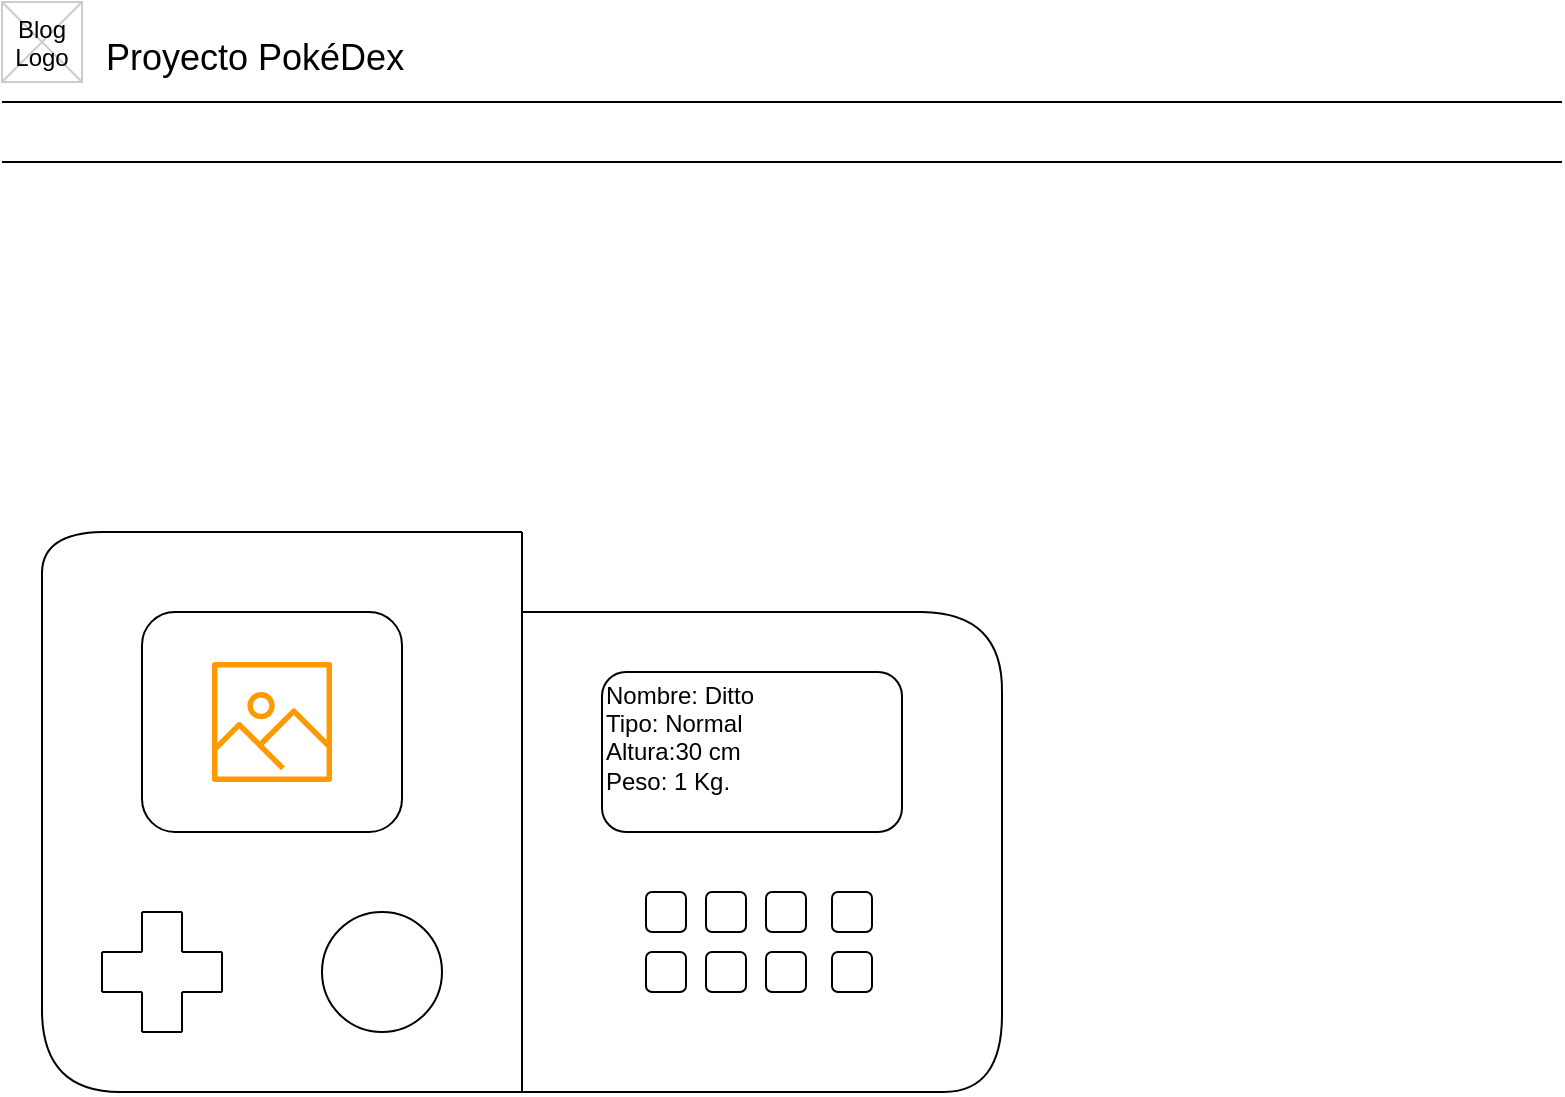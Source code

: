 <mxfile version="15.3.7" type="device"><diagram name="Page-1" id="f1b7ffb7-ca1e-a977-7cf5-a751b3c06c05"><mxGraphModel dx="868" dy="482" grid="1" gridSize="10" guides="1" tooltips="1" connect="1" arrows="1" fold="1" page="1" pageScale="1" pageWidth="826" pageHeight="1169" background="none" math="0" shadow="0"><root><mxCell id="0"/><mxCell id="1" parent="0"/><mxCell id="2" value="Proyecto PokéDex" style="text;spacingTop=-5;fontSize=18;fontStyle=0" parent="1" vertex="1"><mxGeometry x="70" y="30" width="230" height="20" as="geometry"/></mxCell><mxCell id="3" value="" style="line;strokeWidth=1" parent="1" vertex="1"><mxGeometry x="20" y="60" width="780" height="10" as="geometry"/></mxCell><mxCell id="4" value="" style="line;strokeWidth=1" parent="1" vertex="1"><mxGeometry x="20" y="90" width="780" height="10" as="geometry"/></mxCell><mxCell id="20" value="" style="verticalLabelPosition=bottom;verticalAlign=top;strokeWidth=1;shape=mxgraph.mockup.graphics.iconGrid;strokeColor=#CCCCCC;gridSize=1,1;" parent="1" vertex="1"><mxGeometry x="20" y="15" width="40" height="40" as="geometry"/></mxCell><mxCell id="21" value="Blog &#10;Logo" style="text;spacingTop=-5;align=center" parent="1" vertex="1"><mxGeometry x="20" y="20" width="40" height="40" as="geometry"/></mxCell><mxCell id="F7JGIfS819IOICI23YbO-61" value="" style="endArrow=none;html=1;" edge="1" parent="1"><mxGeometry width="50" height="50" relative="1" as="geometry"><mxPoint x="280" y="560" as="sourcePoint"/><mxPoint x="280" y="280" as="targetPoint"/></mxGeometry></mxCell><mxCell id="F7JGIfS819IOICI23YbO-62" value="" style="endArrow=none;html=1;" edge="1" parent="1"><mxGeometry width="50" height="50" relative="1" as="geometry"><mxPoint x="70" y="280" as="sourcePoint"/><mxPoint x="280" y="280" as="targetPoint"/></mxGeometry></mxCell><mxCell id="F7JGIfS819IOICI23YbO-66" value="" style="endArrow=none;html=1;edgeStyle=orthogonalEdgeStyle;curved=1;" edge="1" parent="1"><mxGeometry width="50" height="50" relative="1" as="geometry"><mxPoint x="70" y="280" as="sourcePoint"/><mxPoint x="40" y="300" as="targetPoint"/></mxGeometry></mxCell><mxCell id="F7JGIfS819IOICI23YbO-67" value="" style="endArrow=none;html=1;" edge="1" parent="1"><mxGeometry width="50" height="50" relative="1" as="geometry"><mxPoint x="40" y="520" as="sourcePoint"/><mxPoint x="40" y="300" as="targetPoint"/></mxGeometry></mxCell><mxCell id="F7JGIfS819IOICI23YbO-69" value="" style="endArrow=none;html=1;edgeStyle=orthogonalEdgeStyle;curved=1;" edge="1" parent="1"><mxGeometry width="50" height="50" relative="1" as="geometry"><mxPoint x="80" y="560" as="sourcePoint"/><mxPoint x="40" y="520" as="targetPoint"/></mxGeometry></mxCell><mxCell id="F7JGIfS819IOICI23YbO-70" value="" style="endArrow=none;html=1;" edge="1" parent="1"><mxGeometry width="50" height="50" relative="1" as="geometry"><mxPoint x="80" y="560" as="sourcePoint"/><mxPoint x="280" y="560" as="targetPoint"/></mxGeometry></mxCell><mxCell id="F7JGIfS819IOICI23YbO-71" value="" style="rounded=1;whiteSpace=wrap;html=1;" vertex="1" parent="1"><mxGeometry x="90" y="320" width="130" height="110" as="geometry"/></mxCell><mxCell id="F7JGIfS819IOICI23YbO-72" value="" style="endArrow=none;html=1;" edge="1" parent="1"><mxGeometry width="50" height="50" relative="1" as="geometry"><mxPoint x="110" y="470" as="sourcePoint"/><mxPoint x="90" y="470" as="targetPoint"/></mxGeometry></mxCell><mxCell id="F7JGIfS819IOICI23YbO-73" value="" style="endArrow=none;html=1;" edge="1" parent="1"><mxGeometry width="50" height="50" relative="1" as="geometry"><mxPoint x="110" y="490" as="sourcePoint"/><mxPoint x="110" y="470" as="targetPoint"/></mxGeometry></mxCell><mxCell id="F7JGIfS819IOICI23YbO-74" value="" style="endArrow=none;html=1;" edge="1" parent="1"><mxGeometry width="50" height="50" relative="1" as="geometry"><mxPoint x="90" y="490" as="sourcePoint"/><mxPoint x="90" y="470" as="targetPoint"/></mxGeometry></mxCell><mxCell id="F7JGIfS819IOICI23YbO-75" value="" style="endArrow=none;html=1;" edge="1" parent="1"><mxGeometry width="50" height="50" relative="1" as="geometry"><mxPoint x="70" y="490" as="sourcePoint"/><mxPoint x="90" y="490" as="targetPoint"/></mxGeometry></mxCell><mxCell id="F7JGIfS819IOICI23YbO-77" value="" style="endArrow=none;html=1;" edge="1" parent="1"><mxGeometry width="50" height="50" relative="1" as="geometry"><mxPoint x="110" y="490" as="sourcePoint"/><mxPoint x="130" y="490" as="targetPoint"/></mxGeometry></mxCell><mxCell id="F7JGIfS819IOICI23YbO-78" value="" style="endArrow=none;html=1;" edge="1" parent="1"><mxGeometry width="50" height="50" relative="1" as="geometry"><mxPoint x="130" y="490" as="sourcePoint"/><mxPoint x="130" y="510" as="targetPoint"/></mxGeometry></mxCell><mxCell id="F7JGIfS819IOICI23YbO-80" value="" style="endArrow=none;html=1;" edge="1" parent="1"><mxGeometry width="50" height="50" relative="1" as="geometry"><mxPoint x="70" y="510" as="sourcePoint"/><mxPoint x="70" y="490" as="targetPoint"/></mxGeometry></mxCell><mxCell id="F7JGIfS819IOICI23YbO-82" value="" style="endArrow=none;html=1;" edge="1" parent="1"><mxGeometry width="50" height="50" relative="1" as="geometry"><mxPoint x="70" y="510" as="sourcePoint"/><mxPoint x="90" y="510" as="targetPoint"/></mxGeometry></mxCell><mxCell id="F7JGIfS819IOICI23YbO-83" value="" style="endArrow=none;html=1;" edge="1" parent="1"><mxGeometry width="50" height="50" relative="1" as="geometry"><mxPoint x="130" y="510" as="sourcePoint"/><mxPoint x="110" y="510" as="targetPoint"/></mxGeometry></mxCell><mxCell id="F7JGIfS819IOICI23YbO-84" value="" style="endArrow=none;html=1;" edge="1" parent="1"><mxGeometry width="50" height="50" relative="1" as="geometry"><mxPoint x="90" y="510" as="sourcePoint"/><mxPoint x="90" y="530" as="targetPoint"/></mxGeometry></mxCell><mxCell id="F7JGIfS819IOICI23YbO-85" value="" style="endArrow=none;html=1;" edge="1" parent="1"><mxGeometry width="50" height="50" relative="1" as="geometry"><mxPoint x="110" y="510" as="sourcePoint"/><mxPoint x="110" y="530" as="targetPoint"/></mxGeometry></mxCell><mxCell id="F7JGIfS819IOICI23YbO-86" value="" style="endArrow=none;html=1;" edge="1" parent="1"><mxGeometry width="50" height="50" relative="1" as="geometry"><mxPoint x="90" y="530" as="sourcePoint"/><mxPoint x="110" y="530" as="targetPoint"/></mxGeometry></mxCell><mxCell id="F7JGIfS819IOICI23YbO-87" value="" style="ellipse;whiteSpace=wrap;html=1;aspect=fixed;" vertex="1" parent="1"><mxGeometry x="180" y="470" width="60" height="60" as="geometry"/></mxCell><mxCell id="F7JGIfS819IOICI23YbO-88" value="" style="endArrow=none;html=1;" edge="1" parent="1"><mxGeometry width="50" height="50" relative="1" as="geometry"><mxPoint x="280" y="320" as="sourcePoint"/><mxPoint x="480" y="320" as="targetPoint"/></mxGeometry></mxCell><mxCell id="F7JGIfS819IOICI23YbO-90" value="" style="endArrow=none;html=1;edgeStyle=orthogonalEdgeStyle;curved=1;" edge="1" parent="1"><mxGeometry width="50" height="50" relative="1" as="geometry"><mxPoint x="480" y="320" as="sourcePoint"/><mxPoint x="520" y="360" as="targetPoint"/></mxGeometry></mxCell><mxCell id="F7JGIfS819IOICI23YbO-91" value="" style="endArrow=none;html=1;" edge="1" parent="1"><mxGeometry width="50" height="50" relative="1" as="geometry"><mxPoint x="520" y="520" as="sourcePoint"/><mxPoint x="520" y="360" as="targetPoint"/></mxGeometry></mxCell><mxCell id="F7JGIfS819IOICI23YbO-92" value="" style="endArrow=none;html=1;edgeStyle=orthogonalEdgeStyle;curved=1;" edge="1" parent="1"><mxGeometry width="50" height="50" relative="1" as="geometry"><mxPoint x="490" y="560" as="sourcePoint"/><mxPoint x="520" y="520" as="targetPoint"/></mxGeometry></mxCell><mxCell id="F7JGIfS819IOICI23YbO-93" value="" style="endArrow=none;html=1;" edge="1" parent="1"><mxGeometry width="50" height="50" relative="1" as="geometry"><mxPoint x="280" y="560" as="sourcePoint"/><mxPoint x="490" y="560" as="targetPoint"/></mxGeometry></mxCell><mxCell id="F7JGIfS819IOICI23YbO-94" value="Nombre: Ditto&lt;br&gt;&lt;font&gt;Tipo: Normal&lt;br&gt;&lt;/font&gt;&lt;font&gt;&lt;font&gt;&lt;font&gt;Altura&lt;/font&gt;:&lt;span&gt;30 cm&lt;br&gt;&lt;font&gt;&lt;font&gt;Peso: 1 Kg.&lt;/font&gt;&lt;br&gt;&lt;/font&gt;&lt;br&gt;&lt;/span&gt;&lt;/font&gt;&lt;/font&gt;" style="rounded=1;whiteSpace=wrap;html=1;align=left;" vertex="1" parent="1"><mxGeometry x="320" y="350" width="150" height="80" as="geometry"/></mxCell><mxCell id="F7JGIfS819IOICI23YbO-95" value="" style="rounded=1;whiteSpace=wrap;html=1;" vertex="1" parent="1"><mxGeometry x="342" y="460" width="20" height="20" as="geometry"/></mxCell><mxCell id="F7JGIfS819IOICI23YbO-96" value="" style="rounded=1;whiteSpace=wrap;html=1;" vertex="1" parent="1"><mxGeometry x="372" y="460" width="20" height="20" as="geometry"/></mxCell><mxCell id="F7JGIfS819IOICI23YbO-97" value="" style="rounded=1;whiteSpace=wrap;html=1;" vertex="1" parent="1"><mxGeometry x="402" y="460" width="20" height="20" as="geometry"/></mxCell><mxCell id="F7JGIfS819IOICI23YbO-98" value="" style="rounded=1;whiteSpace=wrap;html=1;" vertex="1" parent="1"><mxGeometry x="435" y="460" width="20" height="20" as="geometry"/></mxCell><mxCell id="F7JGIfS819IOICI23YbO-104" style="edgeStyle=orthogonalEdgeStyle;curved=1;rounded=0;orthogonalLoop=1;jettySize=auto;html=1;exitX=0.5;exitY=0;exitDx=0;exitDy=0;" edge="1" parent="1" source="F7JGIfS819IOICI23YbO-99"><mxGeometry relative="1" as="geometry"><mxPoint x="352.333" y="490" as="targetPoint"/></mxGeometry></mxCell><mxCell id="F7JGIfS819IOICI23YbO-99" value="" style="rounded=1;whiteSpace=wrap;html=1;" vertex="1" parent="1"><mxGeometry x="342" y="490" width="20" height="20" as="geometry"/></mxCell><mxCell id="F7JGIfS819IOICI23YbO-100" value="" style="rounded=1;whiteSpace=wrap;html=1;" vertex="1" parent="1"><mxGeometry x="372" y="490" width="20" height="20" as="geometry"/></mxCell><mxCell id="F7JGIfS819IOICI23YbO-101" value="" style="rounded=1;whiteSpace=wrap;html=1;" vertex="1" parent="1"><mxGeometry x="402" y="490" width="20" height="20" as="geometry"/></mxCell><mxCell id="F7JGIfS819IOICI23YbO-102" value="" style="rounded=1;whiteSpace=wrap;html=1;" vertex="1" parent="1"><mxGeometry x="435" y="490" width="20" height="20" as="geometry"/></mxCell><mxCell id="F7JGIfS819IOICI23YbO-105" value="" style="sketch=0;outlineConnect=0;fontColor=#232F3E;gradientColor=none;fillColor=#FF9900;strokeColor=none;dashed=0;verticalLabelPosition=bottom;verticalAlign=top;align=center;html=1;fontSize=12;fontStyle=0;aspect=fixed;pointerEvents=1;shape=mxgraph.aws4.container_registry_image;" vertex="1" parent="1"><mxGeometry x="125" y="345" width="60" height="60" as="geometry"/></mxCell></root></mxGraphModel></diagram></mxfile>